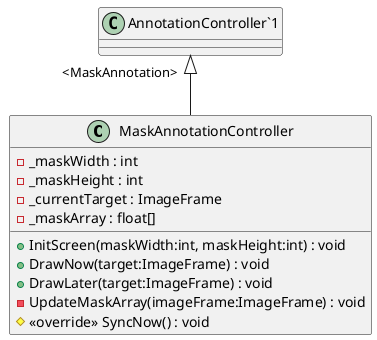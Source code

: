 @startuml
class MaskAnnotationController {
    - _maskWidth : int
    - _maskHeight : int
    - _currentTarget : ImageFrame
    - _maskArray : float[]
    + InitScreen(maskWidth:int, maskHeight:int) : void
    + DrawNow(target:ImageFrame) : void
    + DrawLater(target:ImageFrame) : void
    - UpdateMaskArray(imageFrame:ImageFrame) : void
    # <<override>> SyncNow() : void
}
"AnnotationController`1" "<MaskAnnotation>" <|-- MaskAnnotationController
@enduml
